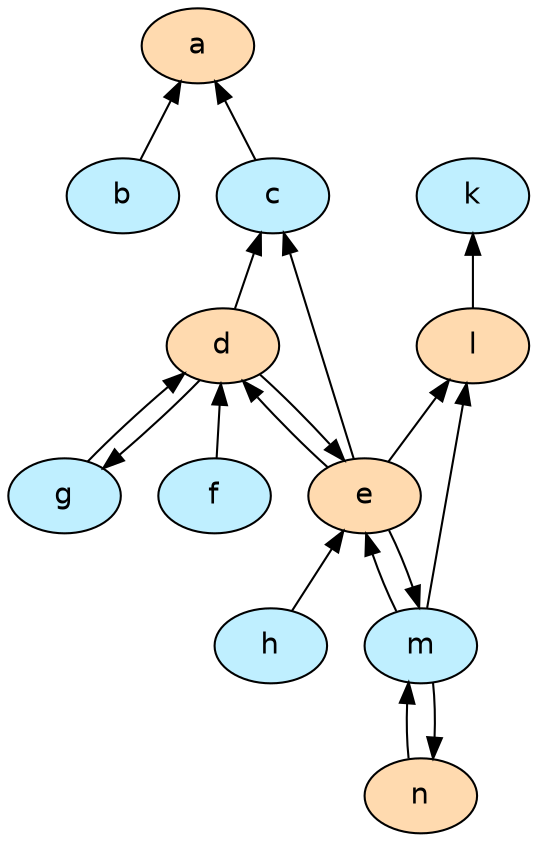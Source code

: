 digraph G {
  node [shape=oval style=filled fontname=Helvetica fontsize=14]
  node [fillcolor="#ffdaaf" fontcolor="#000000"] a d e l n;
  node [fillcolor="#bfefff" fontcolor="#000000"] c b f g m h k;
    "a" -> "c" [dir=back];
    "a" -> "b" [dir=back];
    "c" -> "d" [dir=back];
    "c" -> "e" [dir=back];
    "d" -> "f" [dir=back];
    "d" -> "g" [dir=back];
    "d" -> "e" [dir=back];
    "e" -> "d" [dir=back];
    "e" -> "m" [dir=back];
    "e" -> "h" [dir=back];
    "g" -> "d" [dir=back];
    "k" -> "l" [dir=back];
    "l" -> "e" [dir=back];
    "l" -> "m" [dir=back];
    "m" -> "e" [dir=back];
    "m" -> "n" [dir=back];
    "n" -> "m" [dir=back];
}
